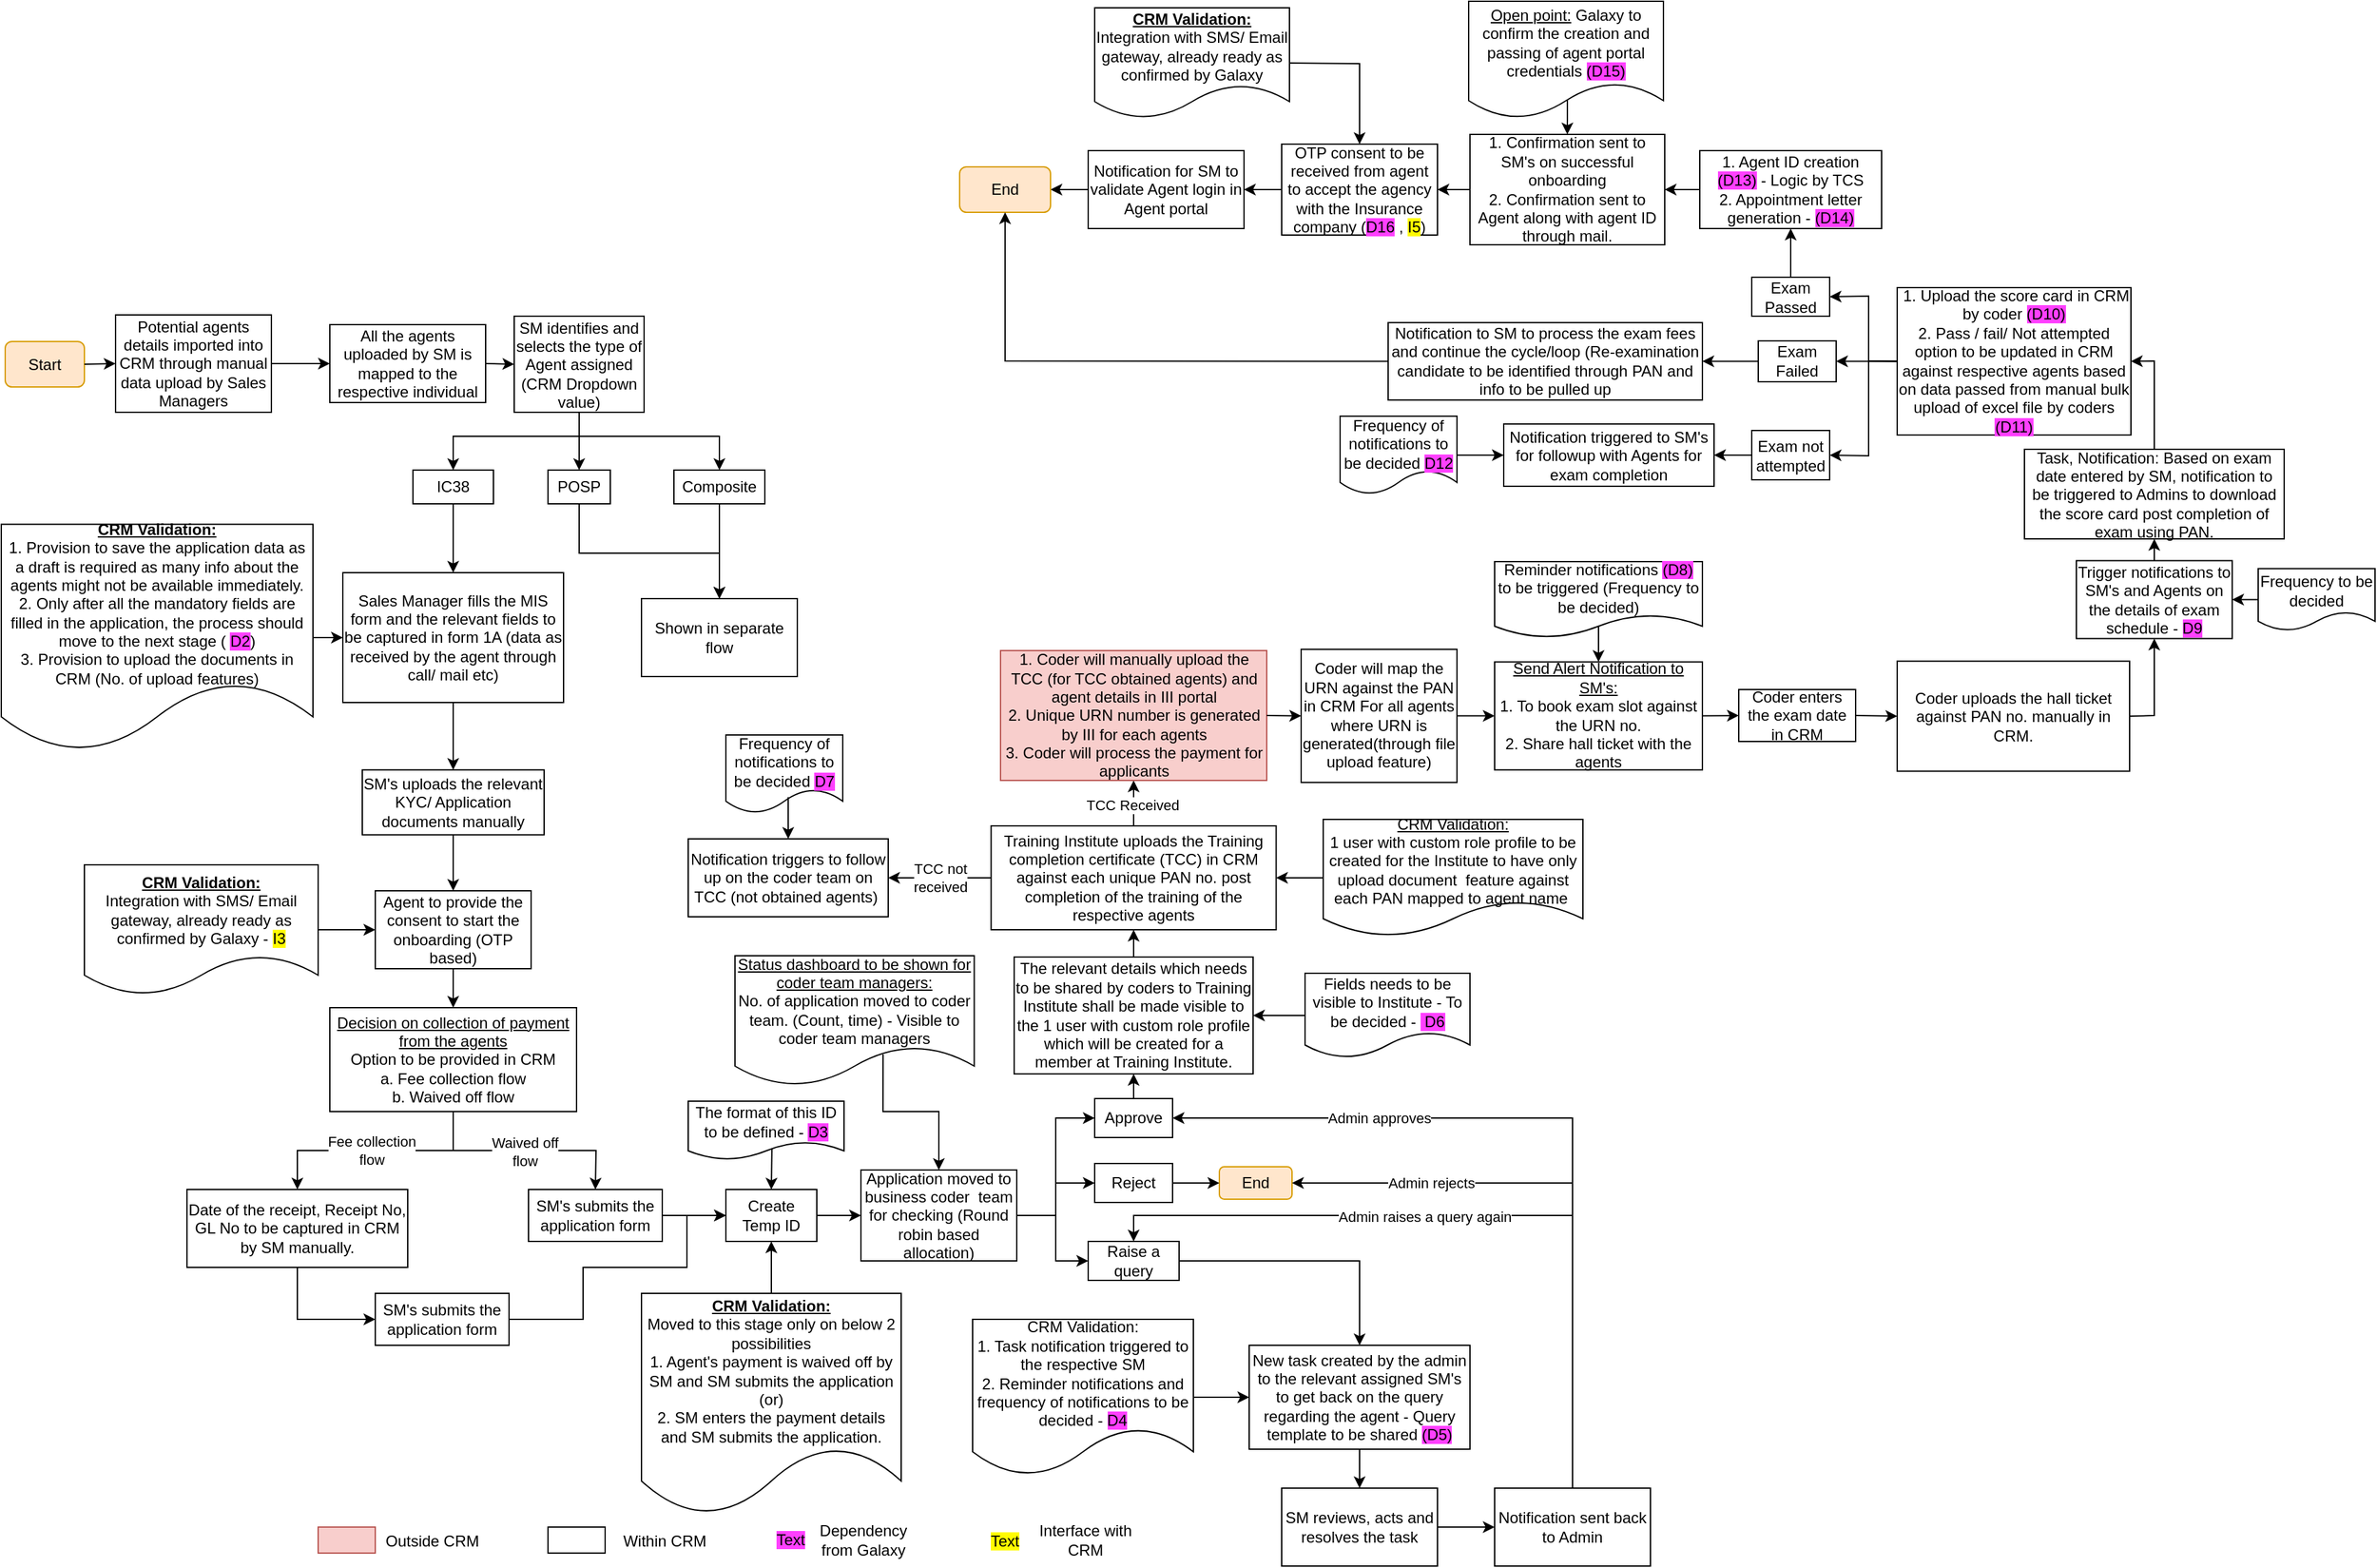 <mxfile version="24.6.4" type="github">
  <diagram name="Page-1" id="J0Dl2C9NBDgtXITPT6Fh">
    <mxGraphModel dx="1122" dy="614" grid="1" gridSize="10" guides="1" tooltips="1" connect="1" arrows="1" fold="1" page="1" pageScale="1" pageWidth="1169" pageHeight="827" math="0" shadow="0">
      <root>
        <mxCell id="0" />
        <mxCell id="1" parent="0" />
        <mxCell id="W-MlJIcmKjAAyfEWoJ3Q-3" value="Start" style="rounded=1;whiteSpace=wrap;html=1;fillColor=#ffe6cc;strokeColor=#d79b00;" parent="1" vertex="1">
          <mxGeometry x="15" y="277" width="61" height="35" as="geometry" />
        </mxCell>
        <mxCell id="W-MlJIcmKjAAyfEWoJ3Q-7" value="Sales Manager fills the MIS form and the relevant fields to be captured in form 1A (data as received by the agent through call/ mail etc)" style="rounded=0;whiteSpace=wrap;html=1;" parent="1" vertex="1">
          <mxGeometry x="275" y="455" width="170" height="100" as="geometry" />
        </mxCell>
        <mxCell id="W-MlJIcmKjAAyfEWoJ3Q-9" value="SM identifies and selects the type of Agent assigned (CRM Dropdown value)" style="rounded=0;whiteSpace=wrap;html=1;" parent="1" vertex="1">
          <mxGeometry x="407" y="257.5" width="100" height="74" as="geometry" />
        </mxCell>
        <mxCell id="W-MlJIcmKjAAyfEWoJ3Q-10" value="" style="endArrow=classic;html=1;rounded=0;entryX=0;entryY=0.5;entryDx=0;entryDy=0;exitX=1;exitY=0.5;exitDx=0;exitDy=0;" parent="1" source="NBfsZXymPOGGM7-1zEKC-3" target="W-MlJIcmKjAAyfEWoJ3Q-9" edge="1">
          <mxGeometry width="50" height="50" relative="1" as="geometry">
            <mxPoint x="430" y="280" as="sourcePoint" />
            <mxPoint x="277" y="314" as="targetPoint" />
          </mxGeometry>
        </mxCell>
        <mxCell id="W-MlJIcmKjAAyfEWoJ3Q-11" value="IC38" style="rounded=0;whiteSpace=wrap;html=1;" parent="1" vertex="1">
          <mxGeometry x="329" y="376" width="62" height="26" as="geometry" />
        </mxCell>
        <mxCell id="W-MlJIcmKjAAyfEWoJ3Q-12" value="POSP" style="rounded=0;whiteSpace=wrap;html=1;" parent="1" vertex="1">
          <mxGeometry x="433" y="376" width="48" height="26" as="geometry" />
        </mxCell>
        <mxCell id="W-MlJIcmKjAAyfEWoJ3Q-13" value="Composite" style="rounded=0;whiteSpace=wrap;html=1;" parent="1" vertex="1">
          <mxGeometry x="530" y="376" width="70" height="26" as="geometry" />
        </mxCell>
        <mxCell id="W-MlJIcmKjAAyfEWoJ3Q-27" value="" style="endArrow=classic;html=1;rounded=0;exitX=0;exitY=0.5;exitDx=0;exitDy=0;entryX=1;entryY=0.5;entryDx=0;entryDy=0;" parent="1" source="NBfsZXymPOGGM7-1zEKC-110" target="0TxoYsAdlca8F8hX1XT_-1" edge="1">
          <mxGeometry width="50" height="50" relative="1" as="geometry">
            <mxPoint x="894" y="244" as="sourcePoint" />
            <mxPoint x="939" y="244" as="targetPoint" />
          </mxGeometry>
        </mxCell>
        <mxCell id="W-MlJIcmKjAAyfEWoJ3Q-36" value="" style="endArrow=classic;html=1;rounded=0;exitX=0.5;exitY=1;exitDx=0;exitDy=0;entryX=0.5;entryY=0;entryDx=0;entryDy=0;" parent="1" source="W-MlJIcmKjAAyfEWoJ3Q-9" target="W-MlJIcmKjAAyfEWoJ3Q-11" edge="1">
          <mxGeometry width="50" height="50" relative="1" as="geometry">
            <mxPoint x="472" y="329" as="sourcePoint" />
            <mxPoint x="522" y="279" as="targetPoint" />
            <Array as="points">
              <mxPoint x="457" y="350" />
              <mxPoint x="360" y="350" />
            </Array>
          </mxGeometry>
        </mxCell>
        <mxCell id="W-MlJIcmKjAAyfEWoJ3Q-37" value="" style="endArrow=classic;html=1;rounded=0;exitX=0.5;exitY=1;exitDx=0;exitDy=0;entryX=0.5;entryY=0;entryDx=0;entryDy=0;" parent="1" source="W-MlJIcmKjAAyfEWoJ3Q-9" target="W-MlJIcmKjAAyfEWoJ3Q-12" edge="1">
          <mxGeometry width="50" height="50" relative="1" as="geometry">
            <mxPoint x="472" y="329" as="sourcePoint" />
            <mxPoint x="522" y="279" as="targetPoint" />
            <Array as="points">
              <mxPoint x="457" y="359" />
            </Array>
          </mxGeometry>
        </mxCell>
        <mxCell id="W-MlJIcmKjAAyfEWoJ3Q-38" value="" style="endArrow=classic;html=1;rounded=0;exitX=0.5;exitY=1;exitDx=0;exitDy=0;entryX=0.5;entryY=0;entryDx=0;entryDy=0;" parent="1" source="W-MlJIcmKjAAyfEWoJ3Q-9" target="W-MlJIcmKjAAyfEWoJ3Q-13" edge="1">
          <mxGeometry width="50" height="50" relative="1" as="geometry">
            <mxPoint x="472" y="329" as="sourcePoint" />
            <mxPoint x="522" y="279" as="targetPoint" />
            <Array as="points">
              <mxPoint x="457" y="350" />
              <mxPoint x="565" y="350" />
            </Array>
          </mxGeometry>
        </mxCell>
        <mxCell id="0TxoYsAdlca8F8hX1XT_-1" value="End" style="rounded=1;whiteSpace=wrap;html=1;fillColor=#ffe6cc;strokeColor=#d79b00;" parent="1" vertex="1">
          <mxGeometry x="750" y="142.5" width="70" height="35" as="geometry" />
        </mxCell>
        <mxCell id="NBfsZXymPOGGM7-1zEKC-1" value="Potential agents details imported into CRM through manual data upload by Sales Managers" style="rounded=0;whiteSpace=wrap;html=1;" parent="1" vertex="1">
          <mxGeometry x="100" y="256.5" width="120" height="75" as="geometry" />
        </mxCell>
        <mxCell id="NBfsZXymPOGGM7-1zEKC-3" value="All the agents uploaded by SM is mapped to the respective individual" style="rounded=0;whiteSpace=wrap;html=1;" parent="1" vertex="1">
          <mxGeometry x="265" y="264" width="120" height="60" as="geometry" />
        </mxCell>
        <mxCell id="NBfsZXymPOGGM7-1zEKC-6" value="" style="endArrow=classic;html=1;rounded=0;exitX=1;exitY=0.5;exitDx=0;exitDy=0;entryX=0;entryY=0.5;entryDx=0;entryDy=0;" parent="1" source="NBfsZXymPOGGM7-1zEKC-1" target="NBfsZXymPOGGM7-1zEKC-3" edge="1">
          <mxGeometry width="50" height="50" relative="1" as="geometry">
            <mxPoint x="270" y="360" as="sourcePoint" />
            <mxPoint x="320" y="310" as="targetPoint" />
          </mxGeometry>
        </mxCell>
        <mxCell id="NBfsZXymPOGGM7-1zEKC-7" value="" style="endArrow=classic;html=1;rounded=0;exitX=0.5;exitY=1;exitDx=0;exitDy=0;entryX=0.5;entryY=0;entryDx=0;entryDy=0;" parent="1" source="W-MlJIcmKjAAyfEWoJ3Q-11" target="W-MlJIcmKjAAyfEWoJ3Q-7" edge="1">
          <mxGeometry width="50" height="50" relative="1" as="geometry">
            <mxPoint x="510" y="450" as="sourcePoint" />
            <mxPoint x="560" y="400" as="targetPoint" />
          </mxGeometry>
        </mxCell>
        <mxCell id="NBfsZXymPOGGM7-1zEKC-10" value="&lt;b&gt;&lt;u&gt;CRM Validation:&lt;/u&gt;&lt;/b&gt;&lt;div&gt;1. Provision to save the application data as a draft is required as many info about the agents might not be available immediately.&lt;/div&gt;&lt;div&gt;2. Only after all the mandatory fields are filled in the application, the process should move to the next stage (&amp;nbsp;&lt;span style=&quot;background-color: rgb(255, 64, 255);&quot;&gt;D2&lt;/span&gt;)&lt;/div&gt;&lt;div&gt;3. Provision to upload the documents in CRM (No. of upload features)&lt;/div&gt;" style="shape=document;whiteSpace=wrap;html=1;boundedLbl=1;" parent="1" vertex="1">
          <mxGeometry x="12" y="417.81" width="240" height="174.38" as="geometry" />
        </mxCell>
        <mxCell id="NBfsZXymPOGGM7-1zEKC-11" value="" style="endArrow=classic;html=1;rounded=0;exitX=1;exitY=0.5;exitDx=0;exitDy=0;entryX=0;entryY=0.5;entryDx=0;entryDy=0;" parent="1" source="NBfsZXymPOGGM7-1zEKC-10" target="W-MlJIcmKjAAyfEWoJ3Q-7" edge="1">
          <mxGeometry width="50" height="50" relative="1" as="geometry">
            <mxPoint x="250" y="520" as="sourcePoint" />
            <mxPoint x="300" y="470" as="targetPoint" />
          </mxGeometry>
        </mxCell>
        <mxCell id="NBfsZXymPOGGM7-1zEKC-12" value="SM&#39;s uploads the relevant KYC/ Application documents manually" style="rounded=0;whiteSpace=wrap;html=1;" parent="1" vertex="1">
          <mxGeometry x="290" y="606.87" width="140" height="50" as="geometry" />
        </mxCell>
        <mxCell id="NBfsZXymPOGGM7-1zEKC-13" value="" style="endArrow=classic;html=1;rounded=0;exitX=0.5;exitY=1;exitDx=0;exitDy=0;entryX=0.5;entryY=0;entryDx=0;entryDy=0;" parent="1" source="W-MlJIcmKjAAyfEWoJ3Q-7" target="NBfsZXymPOGGM7-1zEKC-12" edge="1">
          <mxGeometry width="50" height="50" relative="1" as="geometry">
            <mxPoint x="360" y="603.12" as="sourcePoint" />
            <mxPoint x="300" y="540" as="targetPoint" />
          </mxGeometry>
        </mxCell>
        <mxCell id="NBfsZXymPOGGM7-1zEKC-14" value="Agent to provide the consent to start the onboarding (OTP based)" style="rounded=0;whiteSpace=wrap;html=1;" parent="1" vertex="1">
          <mxGeometry x="300" y="700" width="120" height="60" as="geometry" />
        </mxCell>
        <mxCell id="NBfsZXymPOGGM7-1zEKC-15" value="&lt;b&gt;&lt;u&gt;CRM Validation:&lt;/u&gt;&lt;/b&gt;&lt;div&gt;Integration with SMS/ Email gateway, already ready as confirmed by Galaxy - &lt;span style=&quot;background-color: rgb(255, 251, 0);&quot;&gt;I3&lt;/span&gt;&lt;/div&gt;" style="shape=document;whiteSpace=wrap;html=1;boundedLbl=1;" parent="1" vertex="1">
          <mxGeometry x="76" y="680" width="180" height="100" as="geometry" />
        </mxCell>
        <mxCell id="NBfsZXymPOGGM7-1zEKC-16" value="" style="endArrow=classic;html=1;rounded=0;exitX=1;exitY=0.5;exitDx=0;exitDy=0;entryX=0;entryY=0.5;entryDx=0;entryDy=0;" parent="1" source="NBfsZXymPOGGM7-1zEKC-15" target="NBfsZXymPOGGM7-1zEKC-14" edge="1">
          <mxGeometry width="50" height="50" relative="1" as="geometry">
            <mxPoint x="250" y="670" as="sourcePoint" />
            <mxPoint x="300" y="620" as="targetPoint" />
          </mxGeometry>
        </mxCell>
        <mxCell id="NBfsZXymPOGGM7-1zEKC-17" value="" style="endArrow=classic;html=1;rounded=0;exitX=0.5;exitY=1;exitDx=0;exitDy=0;entryX=0.5;entryY=0;entryDx=0;entryDy=0;" parent="1" source="NBfsZXymPOGGM7-1zEKC-12" target="NBfsZXymPOGGM7-1zEKC-14" edge="1">
          <mxGeometry width="50" height="50" relative="1" as="geometry">
            <mxPoint x="250" y="670" as="sourcePoint" />
            <mxPoint x="300" y="620" as="targetPoint" />
          </mxGeometry>
        </mxCell>
        <mxCell id="NBfsZXymPOGGM7-1zEKC-18" value="&lt;u&gt;Decision on collection of payment from the agents&lt;/u&gt;&lt;div&gt;Option to be provided in CRM&lt;/div&gt;&lt;div&gt;a. Fee collection flow&lt;/div&gt;&lt;div&gt;b. Waived off flow&lt;/div&gt;" style="rounded=0;whiteSpace=wrap;html=1;" parent="1" vertex="1">
          <mxGeometry x="265" y="790" width="190" height="80" as="geometry" />
        </mxCell>
        <mxCell id="NBfsZXymPOGGM7-1zEKC-19" value="" style="endArrow=classic;html=1;rounded=0;exitX=0.5;exitY=1;exitDx=0;exitDy=0;entryX=0.5;entryY=0;entryDx=0;entryDy=0;" parent="1" source="NBfsZXymPOGGM7-1zEKC-14" target="NBfsZXymPOGGM7-1zEKC-18" edge="1">
          <mxGeometry width="50" height="50" relative="1" as="geometry">
            <mxPoint x="250" y="750" as="sourcePoint" />
            <mxPoint x="300" y="700" as="targetPoint" />
          </mxGeometry>
        </mxCell>
        <mxCell id="NBfsZXymPOGGM7-1zEKC-20" value="" style="endArrow=classic;html=1;rounded=0;entryX=0.5;entryY=0;entryDx=0;entryDy=0;exitX=0.5;exitY=1;exitDx=0;exitDy=0;" parent="1" source="NBfsZXymPOGGM7-1zEKC-18" target="w_etyACIegaJ3iJ-0LxL-7" edge="1">
          <mxGeometry width="50" height="50" relative="1" as="geometry">
            <mxPoint x="250" y="890" as="sourcePoint" />
            <mxPoint x="350" y="920" as="targetPoint" />
            <Array as="points">
              <mxPoint x="360" y="900" />
              <mxPoint x="240" y="900" />
            </Array>
          </mxGeometry>
        </mxCell>
        <mxCell id="NBfsZXymPOGGM7-1zEKC-25" value="Fee collection&lt;div&gt;flow&lt;/div&gt;" style="edgeLabel;html=1;align=center;verticalAlign=middle;resizable=0;points=[];" parent="NBfsZXymPOGGM7-1zEKC-20" vertex="1" connectable="0">
          <mxGeometry x="0.238" y="-1" relative="1" as="geometry">
            <mxPoint x="18" y="1" as="offset" />
          </mxGeometry>
        </mxCell>
        <mxCell id="NBfsZXymPOGGM7-1zEKC-24" value="SM&#39;s submits the application form" style="rounded=0;whiteSpace=wrap;html=1;" parent="1" vertex="1">
          <mxGeometry x="418" y="930" width="103" height="40" as="geometry" />
        </mxCell>
        <mxCell id="NBfsZXymPOGGM7-1zEKC-26" value="" style="endArrow=classic;html=1;rounded=0;exitX=0.5;exitY=1;exitDx=0;exitDy=0;entryX=0.5;entryY=0;entryDx=0;entryDy=0;" parent="1" source="NBfsZXymPOGGM7-1zEKC-18" target="NBfsZXymPOGGM7-1zEKC-24" edge="1">
          <mxGeometry width="50" height="50" relative="1" as="geometry">
            <mxPoint x="230" y="920" as="sourcePoint" />
            <mxPoint x="280" y="870" as="targetPoint" />
            <Array as="points">
              <mxPoint x="360" y="900" />
              <mxPoint x="470" y="900" />
            </Array>
          </mxGeometry>
        </mxCell>
        <mxCell id="NBfsZXymPOGGM7-1zEKC-27" value="Waived off&lt;div&gt;flow&lt;/div&gt;" style="edgeLabel;html=1;align=center;verticalAlign=middle;resizable=0;points=[];" parent="NBfsZXymPOGGM7-1zEKC-26" vertex="1" connectable="0">
          <mxGeometry x="-0.007" y="-1" relative="1" as="geometry">
            <mxPoint as="offset" />
          </mxGeometry>
        </mxCell>
        <mxCell id="NBfsZXymPOGGM7-1zEKC-28" value="SM&#39;s submits the application form" style="rounded=0;whiteSpace=wrap;html=1;" parent="1" vertex="1">
          <mxGeometry x="300" y="1010" width="103" height="40" as="geometry" />
        </mxCell>
        <mxCell id="NBfsZXymPOGGM7-1zEKC-34" value="Application moved to business coder &amp;nbsp;team for checking (Round robin based allocation)" style="rounded=0;whiteSpace=wrap;html=1;" parent="1" vertex="1">
          <mxGeometry x="674" y="915" width="120" height="70" as="geometry" />
        </mxCell>
        <mxCell id="NBfsZXymPOGGM7-1zEKC-35" value="&lt;u&gt;&lt;b&gt;CRM Validation:&lt;/b&gt;&lt;/u&gt;&lt;div&gt;Moved to this stage only on below 2 possibilities&lt;/div&gt;&lt;div&gt;1. Agent&#39;s payment is waived off by SM and SM submits the application&lt;/div&gt;&lt;div&gt;(or)&lt;/div&gt;&lt;div&gt;2. SM enters the payment details and SM submits the application.&lt;/div&gt;" style="shape=document;whiteSpace=wrap;html=1;boundedLbl=1;" parent="1" vertex="1">
          <mxGeometry x="505" y="1010" width="200" height="170" as="geometry" />
        </mxCell>
        <mxCell id="NBfsZXymPOGGM7-1zEKC-36" value="" style="endArrow=classic;html=1;rounded=0;exitX=0.5;exitY=0;exitDx=0;exitDy=0;entryX=0.5;entryY=1;entryDx=0;entryDy=0;" parent="1" source="NBfsZXymPOGGM7-1zEKC-35" target="NBfsZXymPOGGM7-1zEKC-49" edge="1">
          <mxGeometry width="50" height="50" relative="1" as="geometry">
            <mxPoint x="744" y="1020" as="sourcePoint" />
            <mxPoint x="584" y="1000" as="targetPoint" />
          </mxGeometry>
        </mxCell>
        <mxCell id="NBfsZXymPOGGM7-1zEKC-37" value="" style="endArrow=classic;html=1;rounded=0;exitX=1;exitY=0.5;exitDx=0;exitDy=0;entryX=0;entryY=0.5;entryDx=0;entryDy=0;" parent="1" source="NBfsZXymPOGGM7-1zEKC-24" target="NBfsZXymPOGGM7-1zEKC-49" edge="1">
          <mxGeometry width="50" height="50" relative="1" as="geometry">
            <mxPoint x="410" y="1050" as="sourcePoint" />
            <mxPoint x="560" y="950" as="targetPoint" />
          </mxGeometry>
        </mxCell>
        <mxCell id="NBfsZXymPOGGM7-1zEKC-40" value="Approve" style="rounded=0;whiteSpace=wrap;html=1;" parent="1" vertex="1">
          <mxGeometry x="854" y="860" width="60" height="30" as="geometry" />
        </mxCell>
        <mxCell id="NBfsZXymPOGGM7-1zEKC-41" value="Reject" style="rounded=0;whiteSpace=wrap;html=1;" parent="1" vertex="1">
          <mxGeometry x="854" y="910" width="60" height="30" as="geometry" />
        </mxCell>
        <mxCell id="NBfsZXymPOGGM7-1zEKC-42" value="Raise a query" style="rounded=0;whiteSpace=wrap;html=1;" parent="1" vertex="1">
          <mxGeometry x="849" y="970" width="70" height="30" as="geometry" />
        </mxCell>
        <mxCell id="NBfsZXymPOGGM7-1zEKC-44" value="" style="endArrow=classic;html=1;rounded=0;exitX=1;exitY=0.5;exitDx=0;exitDy=0;entryX=0;entryY=0.5;entryDx=0;entryDy=0;" parent="1" source="NBfsZXymPOGGM7-1zEKC-34" target="NBfsZXymPOGGM7-1zEKC-40" edge="1">
          <mxGeometry width="50" height="50" relative="1" as="geometry">
            <mxPoint x="694" y="1010" as="sourcePoint" />
            <mxPoint x="744" y="960" as="targetPoint" />
            <Array as="points">
              <mxPoint x="824" y="950" />
              <mxPoint x="824" y="875" />
            </Array>
          </mxGeometry>
        </mxCell>
        <mxCell id="NBfsZXymPOGGM7-1zEKC-45" value="" style="endArrow=classic;html=1;rounded=0;exitX=1;exitY=0.5;exitDx=0;exitDy=0;entryX=0;entryY=0.5;entryDx=0;entryDy=0;" parent="1" source="NBfsZXymPOGGM7-1zEKC-34" target="NBfsZXymPOGGM7-1zEKC-41" edge="1">
          <mxGeometry width="50" height="50" relative="1" as="geometry">
            <mxPoint x="694" y="1010" as="sourcePoint" />
            <mxPoint x="744" y="960" as="targetPoint" />
            <Array as="points">
              <mxPoint x="824" y="950" />
              <mxPoint x="824" y="925" />
            </Array>
          </mxGeometry>
        </mxCell>
        <mxCell id="NBfsZXymPOGGM7-1zEKC-46" value="" style="endArrow=classic;html=1;rounded=0;exitX=1;exitY=0.5;exitDx=0;exitDy=0;entryX=0;entryY=0.5;entryDx=0;entryDy=0;" parent="1" source="NBfsZXymPOGGM7-1zEKC-34" target="NBfsZXymPOGGM7-1zEKC-42" edge="1">
          <mxGeometry width="50" height="50" relative="1" as="geometry">
            <mxPoint x="694" y="1010" as="sourcePoint" />
            <mxPoint x="744" y="960" as="targetPoint" />
            <Array as="points">
              <mxPoint x="824" y="950" />
              <mxPoint x="824" y="985" />
            </Array>
          </mxGeometry>
        </mxCell>
        <mxCell id="NBfsZXymPOGGM7-1zEKC-47" value="End" style="rounded=1;whiteSpace=wrap;html=1;fillColor=#ffe6cc;strokeColor=#d79b00;" parent="1" vertex="1">
          <mxGeometry x="950" y="912.5" width="56" height="25" as="geometry" />
        </mxCell>
        <mxCell id="NBfsZXymPOGGM7-1zEKC-48" value="" style="endArrow=classic;html=1;rounded=0;exitX=1;exitY=0.5;exitDx=0;exitDy=0;entryX=0;entryY=0.5;entryDx=0;entryDy=0;" parent="1" source="NBfsZXymPOGGM7-1zEKC-41" target="NBfsZXymPOGGM7-1zEKC-47" edge="1">
          <mxGeometry width="50" height="50" relative="1" as="geometry">
            <mxPoint x="804" y="1010" as="sourcePoint" />
            <mxPoint x="854" y="960" as="targetPoint" />
          </mxGeometry>
        </mxCell>
        <mxCell id="NBfsZXymPOGGM7-1zEKC-49" value="Create Temp ID" style="rounded=0;whiteSpace=wrap;html=1;" parent="1" vertex="1">
          <mxGeometry x="570" y="930" width="70" height="40" as="geometry" />
        </mxCell>
        <mxCell id="NBfsZXymPOGGM7-1zEKC-50" value="" style="endArrow=classic;html=1;rounded=0;exitX=1;exitY=0.5;exitDx=0;exitDy=0;entryX=0;entryY=0.5;entryDx=0;entryDy=0;" parent="1" source="NBfsZXymPOGGM7-1zEKC-49" target="NBfsZXymPOGGM7-1zEKC-34" edge="1">
          <mxGeometry width="50" height="50" relative="1" as="geometry">
            <mxPoint x="680" y="1010" as="sourcePoint" />
            <mxPoint x="730" y="960" as="targetPoint" />
          </mxGeometry>
        </mxCell>
        <mxCell id="NBfsZXymPOGGM7-1zEKC-51" value="The format of this ID to be defined - &lt;span style=&quot;background-color: rgb(255, 64, 255);&quot;&gt;D3&lt;/span&gt;" style="shape=document;whiteSpace=wrap;html=1;boundedLbl=1;" parent="1" vertex="1">
          <mxGeometry x="541" y="862" width="120" height="45" as="geometry" />
        </mxCell>
        <mxCell id="NBfsZXymPOGGM7-1zEKC-54" value="" style="endArrow=classic;html=1;rounded=0;entryX=0.5;entryY=0;entryDx=0;entryDy=0;exitX=0.537;exitY=0.808;exitDx=0;exitDy=0;exitPerimeter=0;" parent="1" source="NBfsZXymPOGGM7-1zEKC-51" target="NBfsZXymPOGGM7-1zEKC-49" edge="1">
          <mxGeometry width="50" height="50" relative="1" as="geometry">
            <mxPoint x="605" y="890" as="sourcePoint" />
            <mxPoint x="730" y="960" as="targetPoint" />
          </mxGeometry>
        </mxCell>
        <mxCell id="NBfsZXymPOGGM7-1zEKC-55" value="New task created by the admin to the relevant assigned SM&#39;s to get back on the query regarding the agent - Query template to be shared &lt;span style=&quot;background-color: rgb(255, 64, 255);&quot;&gt;(D5)&lt;/span&gt;" style="rounded=0;whiteSpace=wrap;html=1;" parent="1" vertex="1">
          <mxGeometry x="973" y="1050" width="170" height="80" as="geometry" />
        </mxCell>
        <mxCell id="NBfsZXymPOGGM7-1zEKC-56" value="" style="endArrow=classic;html=1;rounded=0;exitX=1;exitY=0.5;exitDx=0;exitDy=0;entryX=0.5;entryY=0;entryDx=0;entryDy=0;" parent="1" source="NBfsZXymPOGGM7-1zEKC-42" target="NBfsZXymPOGGM7-1zEKC-55" edge="1">
          <mxGeometry width="50" height="50" relative="1" as="geometry">
            <mxPoint x="770" y="1040" as="sourcePoint" />
            <mxPoint x="820" y="990" as="targetPoint" />
            <Array as="points">
              <mxPoint x="1058" y="985" />
            </Array>
          </mxGeometry>
        </mxCell>
        <mxCell id="NBfsZXymPOGGM7-1zEKC-57" value="CRM Validation:&lt;div&gt;1. Task notification triggered to the respective SM&lt;/div&gt;&lt;div&gt;2. Reminder notifications and frequency of notifications to be decided -&amp;nbsp;&lt;span style=&quot;background-color: rgb(255, 64, 255);&quot;&gt;D4&lt;/span&gt;&lt;/div&gt;" style="shape=document;whiteSpace=wrap;html=1;boundedLbl=1;" parent="1" vertex="1">
          <mxGeometry x="760" y="1030" width="170" height="120" as="geometry" />
        </mxCell>
        <mxCell id="NBfsZXymPOGGM7-1zEKC-58" value="" style="endArrow=classic;html=1;rounded=0;exitX=1;exitY=0.5;exitDx=0;exitDy=0;entryX=0;entryY=0.5;entryDx=0;entryDy=0;" parent="1" source="NBfsZXymPOGGM7-1zEKC-57" target="NBfsZXymPOGGM7-1zEKC-55" edge="1">
          <mxGeometry width="50" height="50" relative="1" as="geometry">
            <mxPoint x="910" y="1040" as="sourcePoint" />
            <mxPoint x="960" y="990" as="targetPoint" />
          </mxGeometry>
        </mxCell>
        <mxCell id="NBfsZXymPOGGM7-1zEKC-59" value="SM reviews, acts and resolves the task" style="rounded=0;whiteSpace=wrap;html=1;" parent="1" vertex="1">
          <mxGeometry x="998" y="1160" width="120" height="60" as="geometry" />
        </mxCell>
        <mxCell id="NBfsZXymPOGGM7-1zEKC-60" value="" style="endArrow=classic;html=1;rounded=0;exitX=0.5;exitY=1;exitDx=0;exitDy=0;entryX=0.5;entryY=0;entryDx=0;entryDy=0;" parent="1" source="NBfsZXymPOGGM7-1zEKC-55" target="NBfsZXymPOGGM7-1zEKC-59" edge="1">
          <mxGeometry width="50" height="50" relative="1" as="geometry">
            <mxPoint x="980" y="1100" as="sourcePoint" />
            <mxPoint x="1030" y="1050" as="targetPoint" />
          </mxGeometry>
        </mxCell>
        <mxCell id="NBfsZXymPOGGM7-1zEKC-61" value="Notification sent back to Admin" style="rounded=0;whiteSpace=wrap;html=1;" parent="1" vertex="1">
          <mxGeometry x="1162" y="1160" width="120" height="60" as="geometry" />
        </mxCell>
        <mxCell id="NBfsZXymPOGGM7-1zEKC-62" value="" style="endArrow=classic;html=1;rounded=0;exitX=1;exitY=0.5;exitDx=0;exitDy=0;entryX=0;entryY=0.5;entryDx=0;entryDy=0;" parent="1" source="NBfsZXymPOGGM7-1zEKC-59" target="NBfsZXymPOGGM7-1zEKC-61" edge="1">
          <mxGeometry width="50" height="50" relative="1" as="geometry">
            <mxPoint x="970" y="1260" as="sourcePoint" />
            <mxPoint x="1020" y="1210" as="targetPoint" />
          </mxGeometry>
        </mxCell>
        <mxCell id="NBfsZXymPOGGM7-1zEKC-63" value="" style="endArrow=classic;html=1;rounded=0;exitX=0.5;exitY=0;exitDx=0;exitDy=0;entryX=1;entryY=0.5;entryDx=0;entryDy=0;" parent="1" source="NBfsZXymPOGGM7-1zEKC-61" target="NBfsZXymPOGGM7-1zEKC-40" edge="1">
          <mxGeometry width="50" height="50" relative="1" as="geometry">
            <mxPoint x="970" y="1080" as="sourcePoint" />
            <mxPoint x="1190" y="910" as="targetPoint" />
            <Array as="points">
              <mxPoint x="1222" y="875" />
            </Array>
          </mxGeometry>
        </mxCell>
        <mxCell id="NBfsZXymPOGGM7-1zEKC-64" value="Admin approves" style="edgeLabel;html=1;align=center;verticalAlign=middle;resizable=0;points=[];" parent="NBfsZXymPOGGM7-1zEKC-63" vertex="1" connectable="0">
          <mxGeometry x="0.466" relative="1" as="geometry">
            <mxPoint as="offset" />
          </mxGeometry>
        </mxCell>
        <mxCell id="NBfsZXymPOGGM7-1zEKC-65" value="" style="endArrow=classic;html=1;rounded=0;exitX=0.5;exitY=0;exitDx=0;exitDy=0;entryX=1;entryY=0.5;entryDx=0;entryDy=0;" parent="1" source="NBfsZXymPOGGM7-1zEKC-61" target="NBfsZXymPOGGM7-1zEKC-47" edge="1">
          <mxGeometry width="50" height="50" relative="1" as="geometry">
            <mxPoint x="970" y="1090" as="sourcePoint" />
            <mxPoint x="1020" y="1040" as="targetPoint" />
            <Array as="points">
              <mxPoint x="1222" y="925" />
            </Array>
          </mxGeometry>
        </mxCell>
        <mxCell id="NBfsZXymPOGGM7-1zEKC-66" value="Admin rejects" style="edgeLabel;html=1;align=center;verticalAlign=middle;resizable=0;points=[];" parent="NBfsZXymPOGGM7-1zEKC-65" vertex="1" connectable="0">
          <mxGeometry x="0.525" relative="1" as="geometry">
            <mxPoint as="offset" />
          </mxGeometry>
        </mxCell>
        <mxCell id="NBfsZXymPOGGM7-1zEKC-67" value="The relevant details which needs to be shared by coders to Training Institute shall be made visible to the 1 user with custom role profile which will be created for a member at Training Institute." style="rounded=0;whiteSpace=wrap;html=1;" parent="1" vertex="1">
          <mxGeometry x="792" y="751" width="184" height="90" as="geometry" />
        </mxCell>
        <mxCell id="NBfsZXymPOGGM7-1zEKC-68" value="" style="endArrow=classic;html=1;rounded=0;entryX=0.5;entryY=1;entryDx=0;entryDy=0;exitX=0.5;exitY=0;exitDx=0;exitDy=0;" parent="1" source="NBfsZXymPOGGM7-1zEKC-40" target="NBfsZXymPOGGM7-1zEKC-67" edge="1">
          <mxGeometry width="50" height="50" relative="1" as="geometry">
            <mxPoint x="880" y="900" as="sourcePoint" />
            <mxPoint x="930" y="850" as="targetPoint" />
          </mxGeometry>
        </mxCell>
        <mxCell id="NBfsZXymPOGGM7-1zEKC-69" value="Training Institute uploads the Training completion certificate (TCC) in CRM against each unique PAN no. post completion of the training of the respective agents" style="rounded=0;whiteSpace=wrap;html=1;" parent="1" vertex="1">
          <mxGeometry x="774.25" y="650" width="219.5" height="80" as="geometry" />
        </mxCell>
        <mxCell id="NBfsZXymPOGGM7-1zEKC-70" value="" style="endArrow=classic;html=1;rounded=0;exitX=0.5;exitY=0;exitDx=0;exitDy=0;entryX=0.5;entryY=1;entryDx=0;entryDy=0;" parent="1" source="NBfsZXymPOGGM7-1zEKC-67" target="NBfsZXymPOGGM7-1zEKC-69" edge="1">
          <mxGeometry width="50" height="50" relative="1" as="geometry">
            <mxPoint x="880" y="780" as="sourcePoint" />
            <mxPoint x="930" y="730" as="targetPoint" />
          </mxGeometry>
        </mxCell>
        <mxCell id="NBfsZXymPOGGM7-1zEKC-71" value="&lt;u&gt;CRM Validation:&lt;/u&gt;&lt;div&gt;1 user with custom role profile to be created for the Institute to have only upload document &amp;nbsp;feature against each PAN mapped to agent name&amp;nbsp;&lt;/div&gt;" style="shape=document;whiteSpace=wrap;html=1;boundedLbl=1;" parent="1" vertex="1">
          <mxGeometry x="1030" y="645" width="200" height="90" as="geometry" />
        </mxCell>
        <mxCell id="NBfsZXymPOGGM7-1zEKC-72" value="" style="endArrow=classic;html=1;rounded=0;exitX=0;exitY=0.5;exitDx=0;exitDy=0;entryX=1;entryY=0.5;entryDx=0;entryDy=0;" parent="1" source="NBfsZXymPOGGM7-1zEKC-71" target="NBfsZXymPOGGM7-1zEKC-69" edge="1">
          <mxGeometry width="50" height="50" relative="1" as="geometry">
            <mxPoint x="940" y="780" as="sourcePoint" />
            <mxPoint x="990" y="730" as="targetPoint" />
          </mxGeometry>
        </mxCell>
        <mxCell id="NBfsZXymPOGGM7-1zEKC-73" value="" style="endArrow=classic;html=1;rounded=0;exitX=0.5;exitY=0;exitDx=0;exitDy=0;entryX=0.5;entryY=1;entryDx=0;entryDy=0;" parent="1" source="NBfsZXymPOGGM7-1zEKC-69" target="NBfsZXymPOGGM7-1zEKC-74" edge="1">
          <mxGeometry width="50" height="50" relative="1" as="geometry">
            <mxPoint x="940" y="720" as="sourcePoint" />
            <mxPoint x="890" y="620" as="targetPoint" />
          </mxGeometry>
        </mxCell>
        <mxCell id="w_etyACIegaJ3iJ-0LxL-11" value="TCC Received" style="edgeLabel;html=1;align=center;verticalAlign=middle;resizable=0;points=[];" parent="NBfsZXymPOGGM7-1zEKC-73" vertex="1" connectable="0">
          <mxGeometry x="-0.267" y="1" relative="1" as="geometry">
            <mxPoint y="-3" as="offset" />
          </mxGeometry>
        </mxCell>
        <mxCell id="NBfsZXymPOGGM7-1zEKC-74" value="1. Coder will manually upload the TCC (for TCC obtained agents) and agent details in III portal&lt;div&gt;2. Unique URN number is generated by III for each agents&lt;/div&gt;&lt;div&gt;3. Coder will process the payment for applicants&lt;/div&gt;" style="rounded=0;whiteSpace=wrap;html=1;fillColor=#f8cecc;strokeColor=#b85450;" parent="1" vertex="1">
          <mxGeometry x="781.5" y="515" width="205" height="100" as="geometry" />
        </mxCell>
        <mxCell id="NBfsZXymPOGGM7-1zEKC-75" value="Coder will map the URN against the PAN in CRM For all agents where URN is generated(through file upload feature)" style="rounded=0;whiteSpace=wrap;html=1;" parent="1" vertex="1">
          <mxGeometry x="1013" y="514.06" width="120" height="102.5" as="geometry" />
        </mxCell>
        <mxCell id="NBfsZXymPOGGM7-1zEKC-77" value="" style="endArrow=classic;html=1;rounded=0;exitX=1;exitY=0.5;exitDx=0;exitDy=0;entryX=0;entryY=0.5;entryDx=0;entryDy=0;" parent="1" source="NBfsZXymPOGGM7-1zEKC-74" target="NBfsZXymPOGGM7-1zEKC-75" edge="1">
          <mxGeometry width="50" height="50" relative="1" as="geometry">
            <mxPoint x="880" y="600" as="sourcePoint" />
            <mxPoint x="930" y="550" as="targetPoint" />
          </mxGeometry>
        </mxCell>
        <mxCell id="NBfsZXymPOGGM7-1zEKC-78" value="&lt;u&gt;Send Alert Notification to SM&#39;s:&lt;/u&gt;&lt;div&gt;1. To book exam slot against the URN no.&lt;/div&gt;&lt;div&gt;2. Share hall ticket with the agents&lt;/div&gt;" style="rounded=0;whiteSpace=wrap;html=1;" parent="1" vertex="1">
          <mxGeometry x="1162" y="523.75" width="160" height="83.12" as="geometry" />
        </mxCell>
        <mxCell id="NBfsZXymPOGGM7-1zEKC-79" value="" style="endArrow=classic;html=1;rounded=0;exitX=1;exitY=0.5;exitDx=0;exitDy=0;" parent="1" source="NBfsZXymPOGGM7-1zEKC-75" target="NBfsZXymPOGGM7-1zEKC-78" edge="1">
          <mxGeometry width="50" height="50" relative="1" as="geometry">
            <mxPoint x="1080" y="600" as="sourcePoint" />
            <mxPoint x="1130" y="550" as="targetPoint" />
          </mxGeometry>
        </mxCell>
        <mxCell id="NBfsZXymPOGGM7-1zEKC-80" value="Reminder notifications &lt;span style=&quot;background-color: rgb(255, 64, 255);&quot;&gt;(D8)&lt;/span&gt; to be triggered (Frequency to be decided)" style="shape=document;whiteSpace=wrap;html=1;boundedLbl=1;" parent="1" vertex="1">
          <mxGeometry x="1162" y="446.5" width="160" height="58.5" as="geometry" />
        </mxCell>
        <mxCell id="NBfsZXymPOGGM7-1zEKC-81" value="" style="endArrow=classic;html=1;rounded=0;entryX=0.5;entryY=0;entryDx=0;entryDy=0;exitX=0.5;exitY=0.846;exitDx=0;exitDy=0;exitPerimeter=0;" parent="1" source="NBfsZXymPOGGM7-1zEKC-80" target="NBfsZXymPOGGM7-1zEKC-78" edge="1">
          <mxGeometry width="50" height="50" relative="1" as="geometry">
            <mxPoint x="1460" y="580" as="sourcePoint" />
            <mxPoint x="1450" y="490" as="targetPoint" />
          </mxGeometry>
        </mxCell>
        <mxCell id="NBfsZXymPOGGM7-1zEKC-83" value="" style="endArrow=classic;html=1;rounded=0;exitX=1;exitY=0.5;exitDx=0;exitDy=0;entryX=0;entryY=0.5;entryDx=0;entryDy=0;" parent="1" source="NBfsZXymPOGGM7-1zEKC-78" target="w_etyACIegaJ3iJ-0LxL-2" edge="1">
          <mxGeometry width="50" height="50" relative="1" as="geometry">
            <mxPoint x="1220" y="570" as="sourcePoint" />
            <mxPoint x="1270" y="520" as="targetPoint" />
          </mxGeometry>
        </mxCell>
        <mxCell id="NBfsZXymPOGGM7-1zEKC-84" value="Coder uploads the hall ticket against PAN no. manually in CRM." style="rounded=0;whiteSpace=wrap;html=1;" parent="1" vertex="1">
          <mxGeometry x="1472" y="523.18" width="179" height="84.69" as="geometry" />
        </mxCell>
        <mxCell id="NBfsZXymPOGGM7-1zEKC-88" value="Trigger notifications to SM&#39;s and Agents on the details of exam schedule - &lt;span style=&quot;background-color: rgb(255, 64, 255);&quot;&gt;D9&lt;/span&gt;" style="rounded=0;whiteSpace=wrap;html=1;" parent="1" vertex="1">
          <mxGeometry x="1610" y="445.75" width="120" height="60" as="geometry" />
        </mxCell>
        <mxCell id="NBfsZXymPOGGM7-1zEKC-89" value="Frequency to be decided" style="shape=document;whiteSpace=wrap;html=1;boundedLbl=1;" parent="1" vertex="1">
          <mxGeometry x="1750" y="451.88" width="90" height="47.74" as="geometry" />
        </mxCell>
        <mxCell id="NBfsZXymPOGGM7-1zEKC-90" value="" style="endArrow=classic;html=1;rounded=0;exitX=0;exitY=0.5;exitDx=0;exitDy=0;entryX=1;entryY=0.5;entryDx=0;entryDy=0;" parent="1" source="NBfsZXymPOGGM7-1zEKC-89" target="NBfsZXymPOGGM7-1zEKC-88" edge="1">
          <mxGeometry width="50" height="50" relative="1" as="geometry">
            <mxPoint x="1600" y="580" as="sourcePoint" />
            <mxPoint x="1650" y="530" as="targetPoint" />
          </mxGeometry>
        </mxCell>
        <mxCell id="NBfsZXymPOGGM7-1zEKC-91" value="" style="endArrow=classic;html=1;rounded=0;exitX=1;exitY=0.5;exitDx=0;exitDy=0;entryX=0.5;entryY=1;entryDx=0;entryDy=0;" parent="1" source="NBfsZXymPOGGM7-1zEKC-84" target="NBfsZXymPOGGM7-1zEKC-88" edge="1">
          <mxGeometry width="50" height="50" relative="1" as="geometry">
            <mxPoint x="1420" y="580" as="sourcePoint" />
            <mxPoint x="1470" y="530" as="targetPoint" />
            <Array as="points">
              <mxPoint x="1670" y="565" />
            </Array>
          </mxGeometry>
        </mxCell>
        <mxCell id="NBfsZXymPOGGM7-1zEKC-92" value="Task, Notification: Based on exam date entered by SM, notification to be triggered to Admins to download the score card post completion of exam using PAN." style="rounded=0;whiteSpace=wrap;html=1;" parent="1" vertex="1">
          <mxGeometry x="1570" y="360" width="200" height="69" as="geometry" />
        </mxCell>
        <mxCell id="NBfsZXymPOGGM7-1zEKC-93" value="" style="endArrow=classic;html=1;rounded=0;exitX=0.5;exitY=0;exitDx=0;exitDy=0;entryX=0.5;entryY=1;entryDx=0;entryDy=0;" parent="1" source="NBfsZXymPOGGM7-1zEKC-88" target="NBfsZXymPOGGM7-1zEKC-92" edge="1">
          <mxGeometry width="50" height="50" relative="1" as="geometry">
            <mxPoint x="1420" y="520" as="sourcePoint" />
            <mxPoint x="1470" y="470" as="targetPoint" />
          </mxGeometry>
        </mxCell>
        <mxCell id="NBfsZXymPOGGM7-1zEKC-96" value="&amp;nbsp;1. Upload the score card in CRM by coder&amp;nbsp;&lt;span style=&quot;background-color: rgb(255, 64, 255);&quot;&gt;(D10)&lt;/span&gt;&lt;div&gt;2. Pass / fail/ Not attempted option to be updated in CRM against respective agents based on data passed from manual bulk upload of excel file by coders &lt;span style=&quot;background-color: rgb(255, 64, 255);&quot;&gt;(D11)&lt;/span&gt;&lt;/div&gt;" style="rounded=0;whiteSpace=wrap;html=1;" parent="1" vertex="1">
          <mxGeometry x="1472" y="235.5" width="180" height="113.5" as="geometry" />
        </mxCell>
        <mxCell id="NBfsZXymPOGGM7-1zEKC-97" value="" style="endArrow=classic;html=1;rounded=0;exitX=0.5;exitY=0;exitDx=0;exitDy=0;entryX=1;entryY=0.5;entryDx=0;entryDy=0;" parent="1" source="NBfsZXymPOGGM7-1zEKC-92" target="NBfsZXymPOGGM7-1zEKC-96" edge="1">
          <mxGeometry width="50" height="50" relative="1" as="geometry">
            <mxPoint x="1470" y="390" as="sourcePoint" />
            <mxPoint x="1520" y="340" as="targetPoint" />
            <Array as="points">
              <mxPoint x="1670" y="292" />
            </Array>
          </mxGeometry>
        </mxCell>
        <mxCell id="NBfsZXymPOGGM7-1zEKC-98" value="Exam Passed" style="rounded=0;whiteSpace=wrap;html=1;" parent="1" vertex="1">
          <mxGeometry x="1360" y="227.5" width="60" height="30" as="geometry" />
        </mxCell>
        <mxCell id="NBfsZXymPOGGM7-1zEKC-99" value="Exam Failed" style="rounded=0;whiteSpace=wrap;html=1;" parent="1" vertex="1">
          <mxGeometry x="1365" y="276.5" width="60" height="31.5" as="geometry" />
        </mxCell>
        <mxCell id="NBfsZXymPOGGM7-1zEKC-100" value="" style="endArrow=classic;html=1;rounded=0;exitX=0;exitY=0.5;exitDx=0;exitDy=0;entryX=1;entryY=0.5;entryDx=0;entryDy=0;" parent="1" source="NBfsZXymPOGGM7-1zEKC-96" target="NBfsZXymPOGGM7-1zEKC-98" edge="1">
          <mxGeometry width="50" height="50" relative="1" as="geometry">
            <mxPoint x="1600" y="380" as="sourcePoint" />
            <mxPoint x="1650" y="330" as="targetPoint" />
            <Array as="points">
              <mxPoint x="1450" y="292" />
              <mxPoint x="1450" y="242" />
            </Array>
          </mxGeometry>
        </mxCell>
        <mxCell id="NBfsZXymPOGGM7-1zEKC-102" value="1. Agent ID creation &lt;span style=&quot;background-color: rgb(255, 64, 255);&quot;&gt;(D13)&lt;/span&gt; - Logic by TCS&lt;div&gt;2. Appointment letter generation - &lt;span style=&quot;background-color: rgb(255, 64, 255);&quot;&gt;(D14)&lt;/span&gt;&lt;/div&gt;" style="rounded=0;whiteSpace=wrap;html=1;" parent="1" vertex="1">
          <mxGeometry x="1320" y="130" width="140" height="60" as="geometry" />
        </mxCell>
        <mxCell id="NBfsZXymPOGGM7-1zEKC-103" value="" style="endArrow=classic;html=1;rounded=0;exitX=0.5;exitY=0;exitDx=0;exitDy=0;entryX=0.5;entryY=1;entryDx=0;entryDy=0;" parent="1" source="NBfsZXymPOGGM7-1zEKC-98" target="NBfsZXymPOGGM7-1zEKC-102" edge="1">
          <mxGeometry width="50" height="50" relative="1" as="geometry">
            <mxPoint x="1370" y="280" as="sourcePoint" />
            <mxPoint x="1420" y="230" as="targetPoint" />
          </mxGeometry>
        </mxCell>
        <mxCell id="NBfsZXymPOGGM7-1zEKC-107" value="1. Confirmation sent to SM&#39;s on successful onboarding&lt;div&gt;2. Confirmation sent to Agent along with agent ID through mail.&lt;/div&gt;" style="rounded=0;whiteSpace=wrap;html=1;" parent="1" vertex="1">
          <mxGeometry x="1143" y="117.5" width="150" height="85" as="geometry" />
        </mxCell>
        <mxCell id="NBfsZXymPOGGM7-1zEKC-110" value="Notification for SM to validate Agent login in Agent portal" style="rounded=0;whiteSpace=wrap;html=1;" parent="1" vertex="1">
          <mxGeometry x="849" y="130" width="120" height="60" as="geometry" />
        </mxCell>
        <mxCell id="NBfsZXymPOGGM7-1zEKC-111" value="" style="endArrow=classic;html=1;rounded=0;exitX=0;exitY=0.5;exitDx=0;exitDy=0;entryX=1;entryY=0.5;entryDx=0;entryDy=0;" parent="1" source="NBfsZXymPOGGM7-1zEKC-107" target="w_etyACIegaJ3iJ-0LxL-5" edge="1">
          <mxGeometry width="50" height="50" relative="1" as="geometry">
            <mxPoint x="900" y="280" as="sourcePoint" />
            <mxPoint x="950" y="230" as="targetPoint" />
          </mxGeometry>
        </mxCell>
        <mxCell id="NBfsZXymPOGGM7-1zEKC-114" value="Notification to SM to process the exam fees and continue the cycle/loop (Re-examination candidate to be identified through PAN and info to be pulled up" style="rounded=0;whiteSpace=wrap;html=1;" parent="1" vertex="1">
          <mxGeometry x="1080" y="262.43" width="242" height="59.63" as="geometry" />
        </mxCell>
        <mxCell id="NBfsZXymPOGGM7-1zEKC-115" value="" style="endArrow=classic;html=1;rounded=0;exitX=0;exitY=0.5;exitDx=0;exitDy=0;entryX=1;entryY=0.5;entryDx=0;entryDy=0;" parent="1" source="NBfsZXymPOGGM7-1zEKC-99" target="NBfsZXymPOGGM7-1zEKC-114" edge="1">
          <mxGeometry width="50" height="50" relative="1" as="geometry">
            <mxPoint x="1180" y="330" as="sourcePoint" />
            <mxPoint x="1230" y="280" as="targetPoint" />
          </mxGeometry>
        </mxCell>
        <mxCell id="NBfsZXymPOGGM7-1zEKC-117" value="" style="endArrow=classic;html=1;rounded=0;exitX=0;exitY=0.5;exitDx=0;exitDy=0;entryX=0.5;entryY=1;entryDx=0;entryDy=0;" parent="1" source="NBfsZXymPOGGM7-1zEKC-114" target="0TxoYsAdlca8F8hX1XT_-1" edge="1">
          <mxGeometry width="50" height="50" relative="1" as="geometry">
            <mxPoint x="1010" y="300" as="sourcePoint" />
            <mxPoint x="1060" y="250" as="targetPoint" />
            <Array as="points">
              <mxPoint x="785" y="292" />
            </Array>
          </mxGeometry>
        </mxCell>
        <mxCell id="NBfsZXymPOGGM7-1zEKC-118" value="" style="endArrow=classic;html=1;rounded=0;exitX=0.5;exitY=1;exitDx=0;exitDy=0;entryX=0.5;entryY=0;entryDx=0;entryDy=0;" parent="1" source="W-MlJIcmKjAAyfEWoJ3Q-12" target="NBfsZXymPOGGM7-1zEKC-120" edge="1">
          <mxGeometry width="50" height="50" relative="1" as="geometry">
            <mxPoint x="500" y="490" as="sourcePoint" />
            <mxPoint x="570" y="490" as="targetPoint" />
            <Array as="points">
              <mxPoint x="457" y="440" />
              <mxPoint x="565" y="440" />
            </Array>
          </mxGeometry>
        </mxCell>
        <mxCell id="NBfsZXymPOGGM7-1zEKC-119" value="" style="endArrow=classic;html=1;rounded=0;exitX=0.5;exitY=1;exitDx=0;exitDy=0;" parent="1" source="W-MlJIcmKjAAyfEWoJ3Q-13" target="NBfsZXymPOGGM7-1zEKC-120" edge="1">
          <mxGeometry width="50" height="50" relative="1" as="geometry">
            <mxPoint x="500" y="490" as="sourcePoint" />
            <mxPoint x="620" y="450" as="targetPoint" />
          </mxGeometry>
        </mxCell>
        <mxCell id="NBfsZXymPOGGM7-1zEKC-120" value="Shown in separate flow" style="rounded=0;whiteSpace=wrap;html=1;" parent="1" vertex="1">
          <mxGeometry x="505" y="475" width="120" height="60" as="geometry" />
        </mxCell>
        <mxCell id="w_etyACIegaJ3iJ-0LxL-2" value="Coder enters the exam date in CRM" style="rounded=0;whiteSpace=wrap;html=1;" parent="1" vertex="1">
          <mxGeometry x="1350" y="545" width="90" height="40" as="geometry" />
        </mxCell>
        <mxCell id="w_etyACIegaJ3iJ-0LxL-3" value="" style="endArrow=classic;html=1;rounded=0;exitX=1;exitY=0.5;exitDx=0;exitDy=0;entryX=0;entryY=0.5;entryDx=0;entryDy=0;" parent="1" source="w_etyACIegaJ3iJ-0LxL-2" target="NBfsZXymPOGGM7-1zEKC-84" edge="1">
          <mxGeometry width="50" height="50" relative="1" as="geometry">
            <mxPoint x="1320" y="600" as="sourcePoint" />
            <mxPoint x="1460" y="565" as="targetPoint" />
          </mxGeometry>
        </mxCell>
        <mxCell id="w_etyACIegaJ3iJ-0LxL-4" value="" style="endArrow=classic;html=1;rounded=0;exitX=0;exitY=0.5;exitDx=0;exitDy=0;entryX=1;entryY=0.5;entryDx=0;entryDy=0;" parent="1" source="NBfsZXymPOGGM7-1zEKC-102" target="NBfsZXymPOGGM7-1zEKC-107" edge="1">
          <mxGeometry width="50" height="50" relative="1" as="geometry">
            <mxPoint x="1080" y="150" as="sourcePoint" />
            <mxPoint x="1130" y="100" as="targetPoint" />
          </mxGeometry>
        </mxCell>
        <mxCell id="w_etyACIegaJ3iJ-0LxL-5" value="OTP consent to be received from agent to accept the agency with the Insurance company (&lt;span style=&quot;background-color: rgb(255, 64, 255);&quot;&gt;D16&lt;/span&gt;&lt;span style=&quot;background-color: rgb(255, 255, 255);&quot;&gt;&amp;nbsp;, &lt;/span&gt;&lt;span style=&quot;background-color: rgb(255, 251, 0);&quot;&gt;I5&lt;/span&gt;)" style="rounded=0;whiteSpace=wrap;html=1;" parent="1" vertex="1">
          <mxGeometry x="998" y="125" width="120" height="70" as="geometry" />
        </mxCell>
        <mxCell id="w_etyACIegaJ3iJ-0LxL-6" value="" style="endArrow=classic;html=1;rounded=0;exitX=0;exitY=0.5;exitDx=0;exitDy=0;entryX=1;entryY=0.5;entryDx=0;entryDy=0;" parent="1" source="w_etyACIegaJ3iJ-0LxL-5" target="NBfsZXymPOGGM7-1zEKC-110" edge="1">
          <mxGeometry width="50" height="50" relative="1" as="geometry">
            <mxPoint x="980" y="240" as="sourcePoint" />
            <mxPoint x="1030" y="190" as="targetPoint" />
          </mxGeometry>
        </mxCell>
        <mxCell id="w_etyACIegaJ3iJ-0LxL-7" value="Date of the receipt, Receipt No, GL No to be captured in CRM by SM manually." style="rounded=0;whiteSpace=wrap;html=1;" parent="1" vertex="1">
          <mxGeometry x="155" y="930" width="170" height="60" as="geometry" />
        </mxCell>
        <mxCell id="w_etyACIegaJ3iJ-0LxL-10" value="Notification triggers to follow up on the coder team on TCC (not obtained agents)&amp;nbsp;" style="rounded=0;whiteSpace=wrap;html=1;" parent="1" vertex="1">
          <mxGeometry x="541" y="660" width="154" height="60" as="geometry" />
        </mxCell>
        <mxCell id="w_etyACIegaJ3iJ-0LxL-12" value="" style="endArrow=classic;html=1;rounded=0;exitX=0;exitY=0.5;exitDx=0;exitDy=0;" parent="1" source="NBfsZXymPOGGM7-1zEKC-69" target="w_etyACIegaJ3iJ-0LxL-10" edge="1">
          <mxGeometry width="50" height="50" relative="1" as="geometry">
            <mxPoint x="790" y="710" as="sourcePoint" />
            <mxPoint x="840" y="660" as="targetPoint" />
          </mxGeometry>
        </mxCell>
        <mxCell id="w_etyACIegaJ3iJ-0LxL-13" value="TCC not&lt;div&gt;received&lt;/div&gt;" style="edgeLabel;html=1;align=center;verticalAlign=middle;resizable=0;points=[];" parent="w_etyACIegaJ3iJ-0LxL-12" vertex="1" connectable="0">
          <mxGeometry x="-0.127" relative="1" as="geometry">
            <mxPoint x="-5" as="offset" />
          </mxGeometry>
        </mxCell>
        <mxCell id="w_etyACIegaJ3iJ-0LxL-14" value="Frequency of notifications to be decided &lt;span style=&quot;background-color: rgb(255, 64, 255);&quot;&gt;D7&lt;/span&gt;" style="shape=document;whiteSpace=wrap;html=1;boundedLbl=1;" parent="1" vertex="1">
          <mxGeometry x="570" y="580" width="90" height="60" as="geometry" />
        </mxCell>
        <mxCell id="w_etyACIegaJ3iJ-0LxL-15" value="" style="endArrow=classic;html=1;rounded=0;entryX=0.5;entryY=0;entryDx=0;entryDy=0;exitX=0.533;exitY=0.797;exitDx=0;exitDy=0;exitPerimeter=0;" parent="1" source="w_etyACIegaJ3iJ-0LxL-14" target="w_etyACIegaJ3iJ-0LxL-10" edge="1">
          <mxGeometry width="50" height="50" relative="1" as="geometry">
            <mxPoint x="700" y="560" as="sourcePoint" />
            <mxPoint x="740" y="590" as="targetPoint" />
          </mxGeometry>
        </mxCell>
        <mxCell id="w_etyACIegaJ3iJ-0LxL-18" value="Exam not attempted" style="rounded=0;whiteSpace=wrap;html=1;" parent="1" vertex="1">
          <mxGeometry x="1360" y="345.5" width="60" height="38" as="geometry" />
        </mxCell>
        <mxCell id="w_etyACIegaJ3iJ-0LxL-19" value="" style="endArrow=classic;html=1;rounded=0;exitX=0;exitY=0.5;exitDx=0;exitDy=0;entryX=1;entryY=0.5;entryDx=0;entryDy=0;" parent="1" source="w_etyACIegaJ3iJ-0LxL-18" target="w_etyACIegaJ3iJ-0LxL-20" edge="1">
          <mxGeometry width="50" height="50" relative="1" as="geometry">
            <mxPoint x="1300" y="420" as="sourcePoint" />
            <mxPoint x="1290" y="400" as="targetPoint" />
          </mxGeometry>
        </mxCell>
        <mxCell id="w_etyACIegaJ3iJ-0LxL-20" value="Notification triggered to SM&#39;s for followup with Agents for exam completion" style="rounded=0;whiteSpace=wrap;html=1;" parent="1" vertex="1">
          <mxGeometry x="1169" y="340.53" width="162" height="47.94" as="geometry" />
        </mxCell>
        <mxCell id="w_etyACIegaJ3iJ-0LxL-21" value="Frequency of notifications to be decided &lt;span style=&quot;background-color: rgb(255, 64, 255);&quot;&gt;D12&lt;/span&gt;" style="shape=document;whiteSpace=wrap;html=1;boundedLbl=1;" parent="1" vertex="1">
          <mxGeometry x="1043" y="334.5" width="90" height="60" as="geometry" />
        </mxCell>
        <mxCell id="w_etyACIegaJ3iJ-0LxL-22" value="" style="endArrow=classic;html=1;rounded=0;entryX=0;entryY=0.5;entryDx=0;entryDy=0;exitX=1;exitY=0.5;exitDx=0;exitDy=0;" parent="1" source="w_etyACIegaJ3iJ-0LxL-21" target="w_etyACIegaJ3iJ-0LxL-20" edge="1">
          <mxGeometry width="50" height="50" relative="1" as="geometry">
            <mxPoint x="1070" y="470" as="sourcePoint" />
            <mxPoint x="1130" y="360" as="targetPoint" />
          </mxGeometry>
        </mxCell>
        <mxCell id="4YgFnqij_w7Lyt54d9Wa-1" value="" style="endArrow=classic;html=1;rounded=0;exitX=1;exitY=0.5;exitDx=0;exitDy=0;entryX=0;entryY=0.5;entryDx=0;entryDy=0;" parent="1" source="W-MlJIcmKjAAyfEWoJ3Q-3" target="NBfsZXymPOGGM7-1zEKC-1" edge="1">
          <mxGeometry width="50" height="50" relative="1" as="geometry">
            <mxPoint x="140" y="310" as="sourcePoint" />
            <mxPoint x="190" y="260" as="targetPoint" />
          </mxGeometry>
        </mxCell>
        <mxCell id="4YgFnqij_w7Lyt54d9Wa-3" value="" style="rounded=0;whiteSpace=wrap;html=1;fillColor=#f8cecc;strokeColor=#b85450;" parent="1" vertex="1">
          <mxGeometry x="256" y="1190" width="44" height="20" as="geometry" />
        </mxCell>
        <mxCell id="4YgFnqij_w7Lyt54d9Wa-4" value="Outside CRM" style="text;html=1;align=center;verticalAlign=middle;whiteSpace=wrap;rounded=0;" parent="1" vertex="1">
          <mxGeometry x="303" y="1186" width="82" height="30" as="geometry" />
        </mxCell>
        <mxCell id="4YgFnqij_w7Lyt54d9Wa-5" value="" style="rounded=0;whiteSpace=wrap;html=1;" parent="1" vertex="1">
          <mxGeometry x="433" y="1190" width="44" height="20" as="geometry" />
        </mxCell>
        <mxCell id="4YgFnqij_w7Lyt54d9Wa-6" value="Within CRM" style="text;html=1;align=center;verticalAlign=middle;whiteSpace=wrap;rounded=0;" parent="1" vertex="1">
          <mxGeometry x="482" y="1186" width="82" height="30" as="geometry" />
        </mxCell>
        <mxCell id="4YgFnqij_w7Lyt54d9Wa-7" value="&lt;span style=&quot;background-color: rgb(255, 64, 255);&quot;&gt;Text&lt;/span&gt;" style="text;html=1;align=center;verticalAlign=middle;whiteSpace=wrap;rounded=0;" parent="1" vertex="1">
          <mxGeometry x="590" y="1185" width="60" height="30" as="geometry" />
        </mxCell>
        <mxCell id="4YgFnqij_w7Lyt54d9Wa-8" value="Dependency from Galaxy" style="text;html=1;align=center;verticalAlign=middle;whiteSpace=wrap;rounded=0;" parent="1" vertex="1">
          <mxGeometry x="635" y="1185" width="82" height="30" as="geometry" />
        </mxCell>
        <mxCell id="4YgFnqij_w7Lyt54d9Wa-9" value="&lt;span style=&quot;background-color: rgb(255, 251, 0);&quot;&gt;Text&lt;/span&gt;" style="text;html=1;align=center;verticalAlign=middle;whiteSpace=wrap;rounded=0;" parent="1" vertex="1">
          <mxGeometry x="755" y="1186" width="60" height="30" as="geometry" />
        </mxCell>
        <mxCell id="4YgFnqij_w7Lyt54d9Wa-10" value="Interface with CRM" style="text;html=1;align=center;verticalAlign=middle;whiteSpace=wrap;rounded=0;" parent="1" vertex="1">
          <mxGeometry x="806" y="1185" width="82" height="30" as="geometry" />
        </mxCell>
        <mxCell id="ldtcaKF831ZHqJrmhCyH-1" value="&lt;u&gt;Status dashboard to be shown for coder team managers:&lt;/u&gt;&lt;div&gt;No. of application moved to coder team. (Count, time) - Visible to coder team managers&lt;/div&gt;" style="shape=document;whiteSpace=wrap;html=1;boundedLbl=1;" parent="1" vertex="1">
          <mxGeometry x="577" y="750" width="184.25" height="100" as="geometry" />
        </mxCell>
        <mxCell id="ldtcaKF831ZHqJrmhCyH-2" value="" style="endArrow=classic;html=1;rounded=0;entryX=0.5;entryY=0;entryDx=0;entryDy=0;exitX=0.619;exitY=0.76;exitDx=0;exitDy=0;exitPerimeter=0;" parent="1" source="ldtcaKF831ZHqJrmhCyH-1" target="NBfsZXymPOGGM7-1zEKC-34" edge="1">
          <mxGeometry width="50" height="50" relative="1" as="geometry">
            <mxPoint x="550" y="760" as="sourcePoint" />
            <mxPoint x="860" y="930" as="targetPoint" />
            <Array as="points">
              <mxPoint x="691" y="870" />
              <mxPoint x="734" y="870" />
            </Array>
          </mxGeometry>
        </mxCell>
        <mxCell id="ldtcaKF831ZHqJrmhCyH-3" value="" style="endArrow=classic;html=1;rounded=0;exitX=0.5;exitY=0;exitDx=0;exitDy=0;entryX=0.5;entryY=0;entryDx=0;entryDy=0;" parent="1" source="NBfsZXymPOGGM7-1zEKC-61" target="NBfsZXymPOGGM7-1zEKC-42" edge="1">
          <mxGeometry width="50" height="50" relative="1" as="geometry">
            <mxPoint x="950" y="1050" as="sourcePoint" />
            <mxPoint x="1000" y="1000" as="targetPoint" />
            <Array as="points">
              <mxPoint x="1222" y="950" />
              <mxPoint x="884" y="950" />
            </Array>
          </mxGeometry>
        </mxCell>
        <mxCell id="ldtcaKF831ZHqJrmhCyH-4" value="Admin raises a query again" style="edgeLabel;html=1;align=center;verticalAlign=middle;resizable=0;points=[];" parent="ldtcaKF831ZHqJrmhCyH-3" vertex="1" connectable="0">
          <mxGeometry x="0.14" y="1" relative="1" as="geometry">
            <mxPoint as="offset" />
          </mxGeometry>
        </mxCell>
        <mxCell id="ldtcaKF831ZHqJrmhCyH-6" value="" style="endArrow=classic;html=1;rounded=0;exitX=0.507;exitY=0.822;exitDx=0;exitDy=0;entryX=0.5;entryY=0;entryDx=0;entryDy=0;exitPerimeter=0;" parent="1" source="ldtcaKF831ZHqJrmhCyH-16" target="NBfsZXymPOGGM7-1zEKC-107" edge="1">
          <mxGeometry width="50" height="50" relative="1" as="geometry">
            <mxPoint x="1218" y="100" as="sourcePoint" />
            <mxPoint x="1390" y="110" as="targetPoint" />
          </mxGeometry>
        </mxCell>
        <mxCell id="ldtcaKF831ZHqJrmhCyH-7" value="" style="endArrow=classic;html=1;rounded=0;exitX=0;exitY=0.5;exitDx=0;exitDy=0;entryX=1;entryY=0.5;entryDx=0;entryDy=0;" parent="1" source="NBfsZXymPOGGM7-1zEKC-96" target="NBfsZXymPOGGM7-1zEKC-99" edge="1">
          <mxGeometry width="50" height="50" relative="1" as="geometry">
            <mxPoint x="1260" y="390" as="sourcePoint" />
            <mxPoint x="1310" y="340" as="targetPoint" />
          </mxGeometry>
        </mxCell>
        <mxCell id="ldtcaKF831ZHqJrmhCyH-8" value="" style="endArrow=classic;html=1;rounded=0;exitX=0;exitY=0.5;exitDx=0;exitDy=0;entryX=1;entryY=0.5;entryDx=0;entryDy=0;" parent="1" source="NBfsZXymPOGGM7-1zEKC-96" target="w_etyACIegaJ3iJ-0LxL-18" edge="1">
          <mxGeometry width="50" height="50" relative="1" as="geometry">
            <mxPoint x="1260" y="390" as="sourcePoint" />
            <mxPoint x="1310" y="340" as="targetPoint" />
            <Array as="points">
              <mxPoint x="1450" y="292" />
              <mxPoint x="1450" y="365" />
            </Array>
          </mxGeometry>
        </mxCell>
        <mxCell id="ldtcaKF831ZHqJrmhCyH-10" value="" style="endArrow=classic;html=1;rounded=0;exitX=0.5;exitY=1;exitDx=0;exitDy=0;entryX=0;entryY=0.5;entryDx=0;entryDy=0;" parent="1" source="w_etyACIegaJ3iJ-0LxL-7" target="NBfsZXymPOGGM7-1zEKC-28" edge="1">
          <mxGeometry width="50" height="50" relative="1" as="geometry">
            <mxPoint x="310" y="860" as="sourcePoint" />
            <mxPoint x="360" y="810" as="targetPoint" />
            <Array as="points">
              <mxPoint x="240" y="1030" />
            </Array>
          </mxGeometry>
        </mxCell>
        <mxCell id="ldtcaKF831ZHqJrmhCyH-11" value="" style="endArrow=classic;html=1;rounded=0;exitX=1;exitY=0.5;exitDx=0;exitDy=0;entryX=0;entryY=0.5;entryDx=0;entryDy=0;" parent="1" source="NBfsZXymPOGGM7-1zEKC-28" target="NBfsZXymPOGGM7-1zEKC-49" edge="1">
          <mxGeometry width="50" height="50" relative="1" as="geometry">
            <mxPoint x="310" y="860" as="sourcePoint" />
            <mxPoint x="360" y="810" as="targetPoint" />
            <Array as="points">
              <mxPoint x="460" y="1030" />
              <mxPoint x="460" y="990" />
              <mxPoint x="540" y="990" />
              <mxPoint x="540" y="950" />
            </Array>
          </mxGeometry>
        </mxCell>
        <mxCell id="ldtcaKF831ZHqJrmhCyH-14" value="Fields needs to be visible to Institute - To be decided - &lt;span style=&quot;background-color: rgb(255, 64, 255);&quot;&gt;&amp;nbsp;D6&lt;/span&gt;" style="shape=document;whiteSpace=wrap;html=1;boundedLbl=1;" parent="1" vertex="1">
          <mxGeometry x="1016" y="763.5" width="127" height="65" as="geometry" />
        </mxCell>
        <mxCell id="ldtcaKF831ZHqJrmhCyH-15" value="" style="endArrow=classic;html=1;rounded=0;exitX=0;exitY=0.5;exitDx=0;exitDy=0;entryX=1;entryY=0.5;entryDx=0;entryDy=0;" parent="1" source="ldtcaKF831ZHqJrmhCyH-14" target="NBfsZXymPOGGM7-1zEKC-67" edge="1">
          <mxGeometry width="50" height="50" relative="1" as="geometry">
            <mxPoint x="880" y="780" as="sourcePoint" />
            <mxPoint x="930" y="730" as="targetPoint" />
          </mxGeometry>
        </mxCell>
        <mxCell id="ldtcaKF831ZHqJrmhCyH-16" value="&lt;u style=&quot;background-color: rgb(255, 255, 255);&quot;&gt;Open point:&lt;/u&gt;&amp;nbsp;Galaxy to confirm the creation and passing of agent portal credentials&amp;nbsp;&lt;span style=&quot;background-color: rgb(255, 64, 255);&quot;&gt;(D15)&lt;/span&gt;" style="shape=document;whiteSpace=wrap;html=1;boundedLbl=1;" parent="1" vertex="1">
          <mxGeometry x="1142" y="15" width="150" height="90" as="geometry" />
        </mxCell>
        <mxCell id="ldtcaKF831ZHqJrmhCyH-28" value="&lt;b&gt;&lt;u&gt;CRM Validation:&lt;/u&gt;&lt;/b&gt;&lt;div&gt;Integration with SMS/ Email gateway, already ready as confirmed by Galaxy&lt;/div&gt;" style="shape=document;whiteSpace=wrap;html=1;boundedLbl=1;" parent="1" vertex="1">
          <mxGeometry x="854" y="20" width="150" height="85" as="geometry" />
        </mxCell>
        <mxCell id="ldtcaKF831ZHqJrmhCyH-29" value="" style="endArrow=classic;html=1;rounded=0;entryX=0.5;entryY=0;entryDx=0;entryDy=0;exitX=1;exitY=0.5;exitDx=0;exitDy=0;" parent="1" source="ldtcaKF831ZHqJrmhCyH-28" target="w_etyACIegaJ3iJ-0LxL-5" edge="1">
          <mxGeometry width="50" height="50" relative="1" as="geometry">
            <mxPoint x="1150" y="130" as="sourcePoint" />
            <mxPoint x="1200" y="80" as="targetPoint" />
            <Array as="points">
              <mxPoint x="1058" y="63" />
            </Array>
          </mxGeometry>
        </mxCell>
      </root>
    </mxGraphModel>
  </diagram>
</mxfile>
